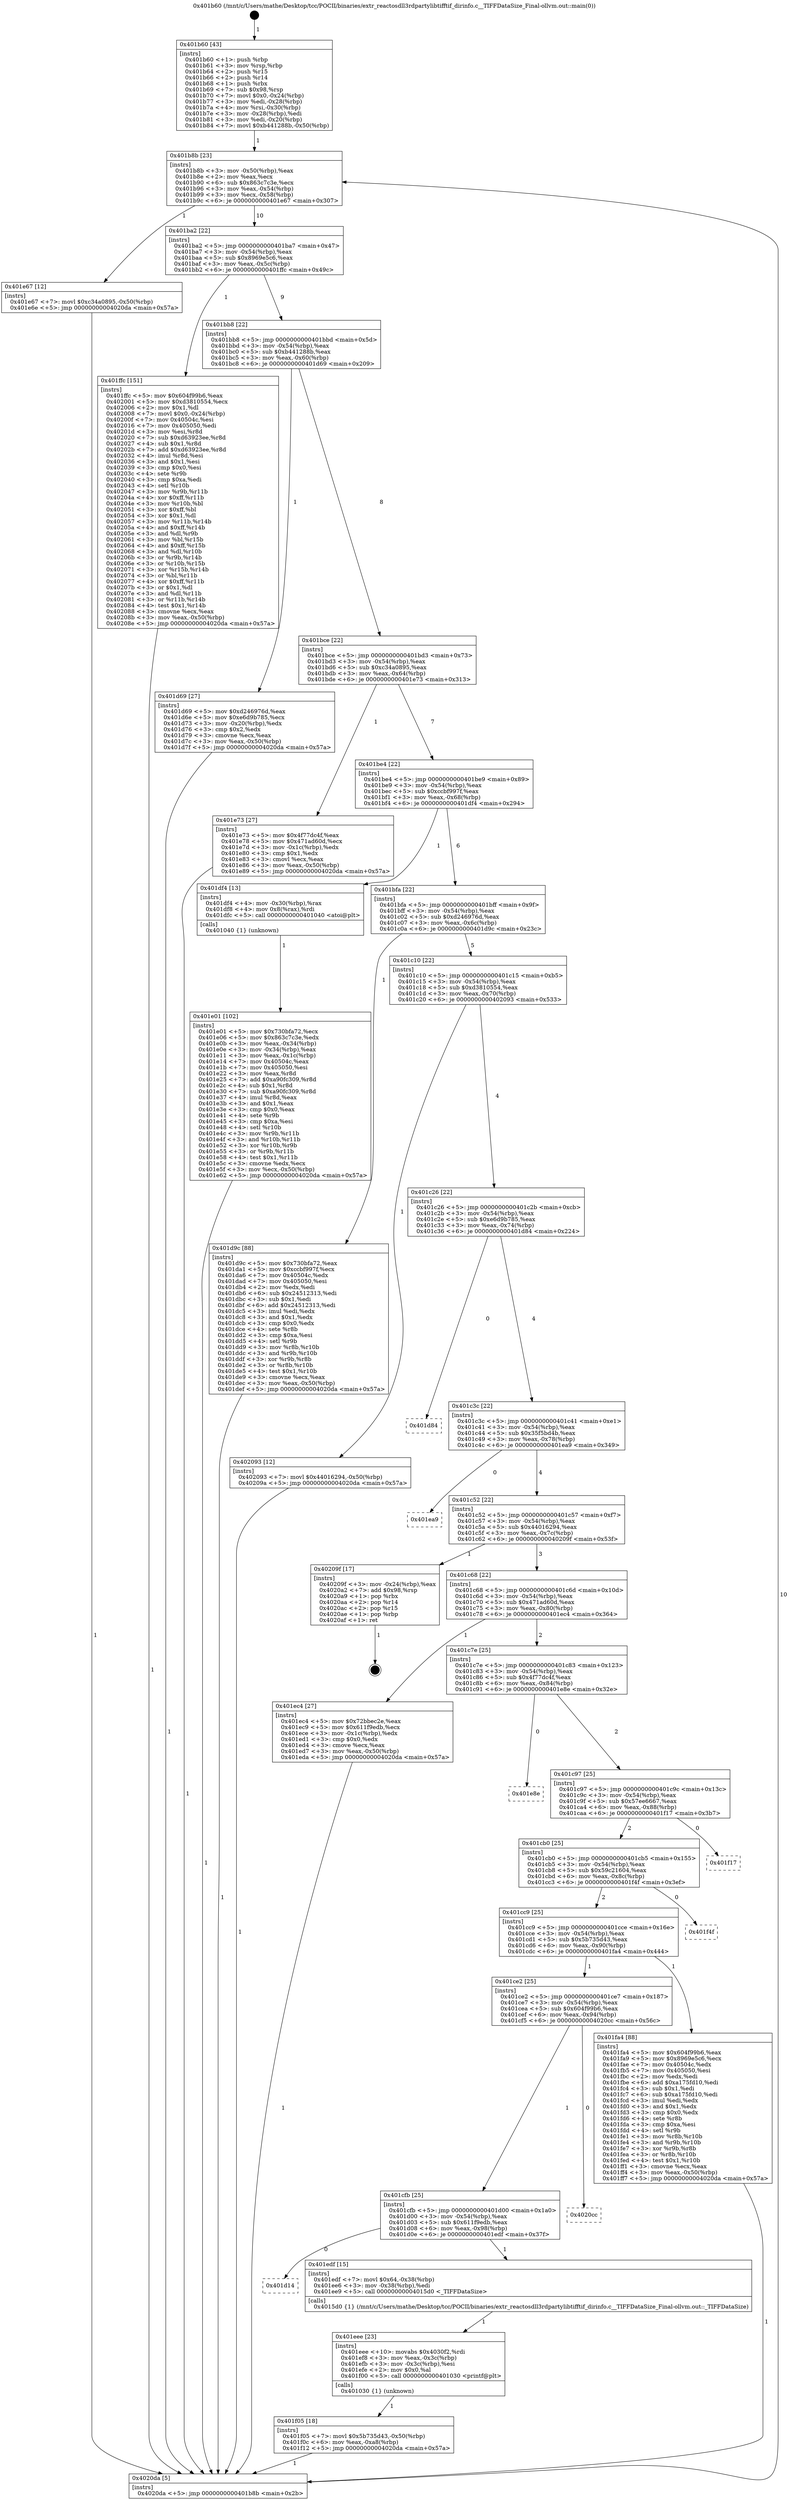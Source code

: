 digraph "0x401b60" {
  label = "0x401b60 (/mnt/c/Users/mathe/Desktop/tcc/POCII/binaries/extr_reactosdll3rdpartylibtifftif_dirinfo.c__TIFFDataSize_Final-ollvm.out::main(0))"
  labelloc = "t"
  node[shape=record]

  Entry [label="",width=0.3,height=0.3,shape=circle,fillcolor=black,style=filled]
  "0x401b8b" [label="{
     0x401b8b [23]\l
     | [instrs]\l
     &nbsp;&nbsp;0x401b8b \<+3\>: mov -0x50(%rbp),%eax\l
     &nbsp;&nbsp;0x401b8e \<+2\>: mov %eax,%ecx\l
     &nbsp;&nbsp;0x401b90 \<+6\>: sub $0x863c7c3e,%ecx\l
     &nbsp;&nbsp;0x401b96 \<+3\>: mov %eax,-0x54(%rbp)\l
     &nbsp;&nbsp;0x401b99 \<+3\>: mov %ecx,-0x58(%rbp)\l
     &nbsp;&nbsp;0x401b9c \<+6\>: je 0000000000401e67 \<main+0x307\>\l
  }"]
  "0x401e67" [label="{
     0x401e67 [12]\l
     | [instrs]\l
     &nbsp;&nbsp;0x401e67 \<+7\>: movl $0xc34a0895,-0x50(%rbp)\l
     &nbsp;&nbsp;0x401e6e \<+5\>: jmp 00000000004020da \<main+0x57a\>\l
  }"]
  "0x401ba2" [label="{
     0x401ba2 [22]\l
     | [instrs]\l
     &nbsp;&nbsp;0x401ba2 \<+5\>: jmp 0000000000401ba7 \<main+0x47\>\l
     &nbsp;&nbsp;0x401ba7 \<+3\>: mov -0x54(%rbp),%eax\l
     &nbsp;&nbsp;0x401baa \<+5\>: sub $0x8969e5c6,%eax\l
     &nbsp;&nbsp;0x401baf \<+3\>: mov %eax,-0x5c(%rbp)\l
     &nbsp;&nbsp;0x401bb2 \<+6\>: je 0000000000401ffc \<main+0x49c\>\l
  }"]
  Exit [label="",width=0.3,height=0.3,shape=circle,fillcolor=black,style=filled,peripheries=2]
  "0x401ffc" [label="{
     0x401ffc [151]\l
     | [instrs]\l
     &nbsp;&nbsp;0x401ffc \<+5\>: mov $0x604f99b6,%eax\l
     &nbsp;&nbsp;0x402001 \<+5\>: mov $0xd3810554,%ecx\l
     &nbsp;&nbsp;0x402006 \<+2\>: mov $0x1,%dl\l
     &nbsp;&nbsp;0x402008 \<+7\>: movl $0x0,-0x24(%rbp)\l
     &nbsp;&nbsp;0x40200f \<+7\>: mov 0x40504c,%esi\l
     &nbsp;&nbsp;0x402016 \<+7\>: mov 0x405050,%edi\l
     &nbsp;&nbsp;0x40201d \<+3\>: mov %esi,%r8d\l
     &nbsp;&nbsp;0x402020 \<+7\>: sub $0xd63923ee,%r8d\l
     &nbsp;&nbsp;0x402027 \<+4\>: sub $0x1,%r8d\l
     &nbsp;&nbsp;0x40202b \<+7\>: add $0xd63923ee,%r8d\l
     &nbsp;&nbsp;0x402032 \<+4\>: imul %r8d,%esi\l
     &nbsp;&nbsp;0x402036 \<+3\>: and $0x1,%esi\l
     &nbsp;&nbsp;0x402039 \<+3\>: cmp $0x0,%esi\l
     &nbsp;&nbsp;0x40203c \<+4\>: sete %r9b\l
     &nbsp;&nbsp;0x402040 \<+3\>: cmp $0xa,%edi\l
     &nbsp;&nbsp;0x402043 \<+4\>: setl %r10b\l
     &nbsp;&nbsp;0x402047 \<+3\>: mov %r9b,%r11b\l
     &nbsp;&nbsp;0x40204a \<+4\>: xor $0xff,%r11b\l
     &nbsp;&nbsp;0x40204e \<+3\>: mov %r10b,%bl\l
     &nbsp;&nbsp;0x402051 \<+3\>: xor $0xff,%bl\l
     &nbsp;&nbsp;0x402054 \<+3\>: xor $0x1,%dl\l
     &nbsp;&nbsp;0x402057 \<+3\>: mov %r11b,%r14b\l
     &nbsp;&nbsp;0x40205a \<+4\>: and $0xff,%r14b\l
     &nbsp;&nbsp;0x40205e \<+3\>: and %dl,%r9b\l
     &nbsp;&nbsp;0x402061 \<+3\>: mov %bl,%r15b\l
     &nbsp;&nbsp;0x402064 \<+4\>: and $0xff,%r15b\l
     &nbsp;&nbsp;0x402068 \<+3\>: and %dl,%r10b\l
     &nbsp;&nbsp;0x40206b \<+3\>: or %r9b,%r14b\l
     &nbsp;&nbsp;0x40206e \<+3\>: or %r10b,%r15b\l
     &nbsp;&nbsp;0x402071 \<+3\>: xor %r15b,%r14b\l
     &nbsp;&nbsp;0x402074 \<+3\>: or %bl,%r11b\l
     &nbsp;&nbsp;0x402077 \<+4\>: xor $0xff,%r11b\l
     &nbsp;&nbsp;0x40207b \<+3\>: or $0x1,%dl\l
     &nbsp;&nbsp;0x40207e \<+3\>: and %dl,%r11b\l
     &nbsp;&nbsp;0x402081 \<+3\>: or %r11b,%r14b\l
     &nbsp;&nbsp;0x402084 \<+4\>: test $0x1,%r14b\l
     &nbsp;&nbsp;0x402088 \<+3\>: cmovne %ecx,%eax\l
     &nbsp;&nbsp;0x40208b \<+3\>: mov %eax,-0x50(%rbp)\l
     &nbsp;&nbsp;0x40208e \<+5\>: jmp 00000000004020da \<main+0x57a\>\l
  }"]
  "0x401bb8" [label="{
     0x401bb8 [22]\l
     | [instrs]\l
     &nbsp;&nbsp;0x401bb8 \<+5\>: jmp 0000000000401bbd \<main+0x5d\>\l
     &nbsp;&nbsp;0x401bbd \<+3\>: mov -0x54(%rbp),%eax\l
     &nbsp;&nbsp;0x401bc0 \<+5\>: sub $0xb441288b,%eax\l
     &nbsp;&nbsp;0x401bc5 \<+3\>: mov %eax,-0x60(%rbp)\l
     &nbsp;&nbsp;0x401bc8 \<+6\>: je 0000000000401d69 \<main+0x209\>\l
  }"]
  "0x401f05" [label="{
     0x401f05 [18]\l
     | [instrs]\l
     &nbsp;&nbsp;0x401f05 \<+7\>: movl $0x5b735d43,-0x50(%rbp)\l
     &nbsp;&nbsp;0x401f0c \<+6\>: mov %eax,-0xa8(%rbp)\l
     &nbsp;&nbsp;0x401f12 \<+5\>: jmp 00000000004020da \<main+0x57a\>\l
  }"]
  "0x401d69" [label="{
     0x401d69 [27]\l
     | [instrs]\l
     &nbsp;&nbsp;0x401d69 \<+5\>: mov $0xd246976d,%eax\l
     &nbsp;&nbsp;0x401d6e \<+5\>: mov $0xe6d9b785,%ecx\l
     &nbsp;&nbsp;0x401d73 \<+3\>: mov -0x20(%rbp),%edx\l
     &nbsp;&nbsp;0x401d76 \<+3\>: cmp $0x2,%edx\l
     &nbsp;&nbsp;0x401d79 \<+3\>: cmovne %ecx,%eax\l
     &nbsp;&nbsp;0x401d7c \<+3\>: mov %eax,-0x50(%rbp)\l
     &nbsp;&nbsp;0x401d7f \<+5\>: jmp 00000000004020da \<main+0x57a\>\l
  }"]
  "0x401bce" [label="{
     0x401bce [22]\l
     | [instrs]\l
     &nbsp;&nbsp;0x401bce \<+5\>: jmp 0000000000401bd3 \<main+0x73\>\l
     &nbsp;&nbsp;0x401bd3 \<+3\>: mov -0x54(%rbp),%eax\l
     &nbsp;&nbsp;0x401bd6 \<+5\>: sub $0xc34a0895,%eax\l
     &nbsp;&nbsp;0x401bdb \<+3\>: mov %eax,-0x64(%rbp)\l
     &nbsp;&nbsp;0x401bde \<+6\>: je 0000000000401e73 \<main+0x313\>\l
  }"]
  "0x4020da" [label="{
     0x4020da [5]\l
     | [instrs]\l
     &nbsp;&nbsp;0x4020da \<+5\>: jmp 0000000000401b8b \<main+0x2b\>\l
  }"]
  "0x401b60" [label="{
     0x401b60 [43]\l
     | [instrs]\l
     &nbsp;&nbsp;0x401b60 \<+1\>: push %rbp\l
     &nbsp;&nbsp;0x401b61 \<+3\>: mov %rsp,%rbp\l
     &nbsp;&nbsp;0x401b64 \<+2\>: push %r15\l
     &nbsp;&nbsp;0x401b66 \<+2\>: push %r14\l
     &nbsp;&nbsp;0x401b68 \<+1\>: push %rbx\l
     &nbsp;&nbsp;0x401b69 \<+7\>: sub $0x98,%rsp\l
     &nbsp;&nbsp;0x401b70 \<+7\>: movl $0x0,-0x24(%rbp)\l
     &nbsp;&nbsp;0x401b77 \<+3\>: mov %edi,-0x28(%rbp)\l
     &nbsp;&nbsp;0x401b7a \<+4\>: mov %rsi,-0x30(%rbp)\l
     &nbsp;&nbsp;0x401b7e \<+3\>: mov -0x28(%rbp),%edi\l
     &nbsp;&nbsp;0x401b81 \<+3\>: mov %edi,-0x20(%rbp)\l
     &nbsp;&nbsp;0x401b84 \<+7\>: movl $0xb441288b,-0x50(%rbp)\l
  }"]
  "0x401eee" [label="{
     0x401eee [23]\l
     | [instrs]\l
     &nbsp;&nbsp;0x401eee \<+10\>: movabs $0x4030f2,%rdi\l
     &nbsp;&nbsp;0x401ef8 \<+3\>: mov %eax,-0x3c(%rbp)\l
     &nbsp;&nbsp;0x401efb \<+3\>: mov -0x3c(%rbp),%esi\l
     &nbsp;&nbsp;0x401efe \<+2\>: mov $0x0,%al\l
     &nbsp;&nbsp;0x401f00 \<+5\>: call 0000000000401030 \<printf@plt\>\l
     | [calls]\l
     &nbsp;&nbsp;0x401030 \{1\} (unknown)\l
  }"]
  "0x401e73" [label="{
     0x401e73 [27]\l
     | [instrs]\l
     &nbsp;&nbsp;0x401e73 \<+5\>: mov $0x4f77dc4f,%eax\l
     &nbsp;&nbsp;0x401e78 \<+5\>: mov $0x471ad60d,%ecx\l
     &nbsp;&nbsp;0x401e7d \<+3\>: mov -0x1c(%rbp),%edx\l
     &nbsp;&nbsp;0x401e80 \<+3\>: cmp $0x1,%edx\l
     &nbsp;&nbsp;0x401e83 \<+3\>: cmovl %ecx,%eax\l
     &nbsp;&nbsp;0x401e86 \<+3\>: mov %eax,-0x50(%rbp)\l
     &nbsp;&nbsp;0x401e89 \<+5\>: jmp 00000000004020da \<main+0x57a\>\l
  }"]
  "0x401be4" [label="{
     0x401be4 [22]\l
     | [instrs]\l
     &nbsp;&nbsp;0x401be4 \<+5\>: jmp 0000000000401be9 \<main+0x89\>\l
     &nbsp;&nbsp;0x401be9 \<+3\>: mov -0x54(%rbp),%eax\l
     &nbsp;&nbsp;0x401bec \<+5\>: sub $0xccbf997f,%eax\l
     &nbsp;&nbsp;0x401bf1 \<+3\>: mov %eax,-0x68(%rbp)\l
     &nbsp;&nbsp;0x401bf4 \<+6\>: je 0000000000401df4 \<main+0x294\>\l
  }"]
  "0x401d14" [label="{
     0x401d14\l
  }", style=dashed]
  "0x401df4" [label="{
     0x401df4 [13]\l
     | [instrs]\l
     &nbsp;&nbsp;0x401df4 \<+4\>: mov -0x30(%rbp),%rax\l
     &nbsp;&nbsp;0x401df8 \<+4\>: mov 0x8(%rax),%rdi\l
     &nbsp;&nbsp;0x401dfc \<+5\>: call 0000000000401040 \<atoi@plt\>\l
     | [calls]\l
     &nbsp;&nbsp;0x401040 \{1\} (unknown)\l
  }"]
  "0x401bfa" [label="{
     0x401bfa [22]\l
     | [instrs]\l
     &nbsp;&nbsp;0x401bfa \<+5\>: jmp 0000000000401bff \<main+0x9f\>\l
     &nbsp;&nbsp;0x401bff \<+3\>: mov -0x54(%rbp),%eax\l
     &nbsp;&nbsp;0x401c02 \<+5\>: sub $0xd246976d,%eax\l
     &nbsp;&nbsp;0x401c07 \<+3\>: mov %eax,-0x6c(%rbp)\l
     &nbsp;&nbsp;0x401c0a \<+6\>: je 0000000000401d9c \<main+0x23c\>\l
  }"]
  "0x401edf" [label="{
     0x401edf [15]\l
     | [instrs]\l
     &nbsp;&nbsp;0x401edf \<+7\>: movl $0x64,-0x38(%rbp)\l
     &nbsp;&nbsp;0x401ee6 \<+3\>: mov -0x38(%rbp),%edi\l
     &nbsp;&nbsp;0x401ee9 \<+5\>: call 00000000004015d0 \<_TIFFDataSize\>\l
     | [calls]\l
     &nbsp;&nbsp;0x4015d0 \{1\} (/mnt/c/Users/mathe/Desktop/tcc/POCII/binaries/extr_reactosdll3rdpartylibtifftif_dirinfo.c__TIFFDataSize_Final-ollvm.out::_TIFFDataSize)\l
  }"]
  "0x401d9c" [label="{
     0x401d9c [88]\l
     | [instrs]\l
     &nbsp;&nbsp;0x401d9c \<+5\>: mov $0x730bfa72,%eax\l
     &nbsp;&nbsp;0x401da1 \<+5\>: mov $0xccbf997f,%ecx\l
     &nbsp;&nbsp;0x401da6 \<+7\>: mov 0x40504c,%edx\l
     &nbsp;&nbsp;0x401dad \<+7\>: mov 0x405050,%esi\l
     &nbsp;&nbsp;0x401db4 \<+2\>: mov %edx,%edi\l
     &nbsp;&nbsp;0x401db6 \<+6\>: sub $0x24512313,%edi\l
     &nbsp;&nbsp;0x401dbc \<+3\>: sub $0x1,%edi\l
     &nbsp;&nbsp;0x401dbf \<+6\>: add $0x24512313,%edi\l
     &nbsp;&nbsp;0x401dc5 \<+3\>: imul %edi,%edx\l
     &nbsp;&nbsp;0x401dc8 \<+3\>: and $0x1,%edx\l
     &nbsp;&nbsp;0x401dcb \<+3\>: cmp $0x0,%edx\l
     &nbsp;&nbsp;0x401dce \<+4\>: sete %r8b\l
     &nbsp;&nbsp;0x401dd2 \<+3\>: cmp $0xa,%esi\l
     &nbsp;&nbsp;0x401dd5 \<+4\>: setl %r9b\l
     &nbsp;&nbsp;0x401dd9 \<+3\>: mov %r8b,%r10b\l
     &nbsp;&nbsp;0x401ddc \<+3\>: and %r9b,%r10b\l
     &nbsp;&nbsp;0x401ddf \<+3\>: xor %r9b,%r8b\l
     &nbsp;&nbsp;0x401de2 \<+3\>: or %r8b,%r10b\l
     &nbsp;&nbsp;0x401de5 \<+4\>: test $0x1,%r10b\l
     &nbsp;&nbsp;0x401de9 \<+3\>: cmovne %ecx,%eax\l
     &nbsp;&nbsp;0x401dec \<+3\>: mov %eax,-0x50(%rbp)\l
     &nbsp;&nbsp;0x401def \<+5\>: jmp 00000000004020da \<main+0x57a\>\l
  }"]
  "0x401c10" [label="{
     0x401c10 [22]\l
     | [instrs]\l
     &nbsp;&nbsp;0x401c10 \<+5\>: jmp 0000000000401c15 \<main+0xb5\>\l
     &nbsp;&nbsp;0x401c15 \<+3\>: mov -0x54(%rbp),%eax\l
     &nbsp;&nbsp;0x401c18 \<+5\>: sub $0xd3810554,%eax\l
     &nbsp;&nbsp;0x401c1d \<+3\>: mov %eax,-0x70(%rbp)\l
     &nbsp;&nbsp;0x401c20 \<+6\>: je 0000000000402093 \<main+0x533\>\l
  }"]
  "0x401e01" [label="{
     0x401e01 [102]\l
     | [instrs]\l
     &nbsp;&nbsp;0x401e01 \<+5\>: mov $0x730bfa72,%ecx\l
     &nbsp;&nbsp;0x401e06 \<+5\>: mov $0x863c7c3e,%edx\l
     &nbsp;&nbsp;0x401e0b \<+3\>: mov %eax,-0x34(%rbp)\l
     &nbsp;&nbsp;0x401e0e \<+3\>: mov -0x34(%rbp),%eax\l
     &nbsp;&nbsp;0x401e11 \<+3\>: mov %eax,-0x1c(%rbp)\l
     &nbsp;&nbsp;0x401e14 \<+7\>: mov 0x40504c,%eax\l
     &nbsp;&nbsp;0x401e1b \<+7\>: mov 0x405050,%esi\l
     &nbsp;&nbsp;0x401e22 \<+3\>: mov %eax,%r8d\l
     &nbsp;&nbsp;0x401e25 \<+7\>: add $0xa90fc309,%r8d\l
     &nbsp;&nbsp;0x401e2c \<+4\>: sub $0x1,%r8d\l
     &nbsp;&nbsp;0x401e30 \<+7\>: sub $0xa90fc309,%r8d\l
     &nbsp;&nbsp;0x401e37 \<+4\>: imul %r8d,%eax\l
     &nbsp;&nbsp;0x401e3b \<+3\>: and $0x1,%eax\l
     &nbsp;&nbsp;0x401e3e \<+3\>: cmp $0x0,%eax\l
     &nbsp;&nbsp;0x401e41 \<+4\>: sete %r9b\l
     &nbsp;&nbsp;0x401e45 \<+3\>: cmp $0xa,%esi\l
     &nbsp;&nbsp;0x401e48 \<+4\>: setl %r10b\l
     &nbsp;&nbsp;0x401e4c \<+3\>: mov %r9b,%r11b\l
     &nbsp;&nbsp;0x401e4f \<+3\>: and %r10b,%r11b\l
     &nbsp;&nbsp;0x401e52 \<+3\>: xor %r10b,%r9b\l
     &nbsp;&nbsp;0x401e55 \<+3\>: or %r9b,%r11b\l
     &nbsp;&nbsp;0x401e58 \<+4\>: test $0x1,%r11b\l
     &nbsp;&nbsp;0x401e5c \<+3\>: cmovne %edx,%ecx\l
     &nbsp;&nbsp;0x401e5f \<+3\>: mov %ecx,-0x50(%rbp)\l
     &nbsp;&nbsp;0x401e62 \<+5\>: jmp 00000000004020da \<main+0x57a\>\l
  }"]
  "0x401cfb" [label="{
     0x401cfb [25]\l
     | [instrs]\l
     &nbsp;&nbsp;0x401cfb \<+5\>: jmp 0000000000401d00 \<main+0x1a0\>\l
     &nbsp;&nbsp;0x401d00 \<+3\>: mov -0x54(%rbp),%eax\l
     &nbsp;&nbsp;0x401d03 \<+5\>: sub $0x611f9edb,%eax\l
     &nbsp;&nbsp;0x401d08 \<+6\>: mov %eax,-0x98(%rbp)\l
     &nbsp;&nbsp;0x401d0e \<+6\>: je 0000000000401edf \<main+0x37f\>\l
  }"]
  "0x402093" [label="{
     0x402093 [12]\l
     | [instrs]\l
     &nbsp;&nbsp;0x402093 \<+7\>: movl $0x44016294,-0x50(%rbp)\l
     &nbsp;&nbsp;0x40209a \<+5\>: jmp 00000000004020da \<main+0x57a\>\l
  }"]
  "0x401c26" [label="{
     0x401c26 [22]\l
     | [instrs]\l
     &nbsp;&nbsp;0x401c26 \<+5\>: jmp 0000000000401c2b \<main+0xcb\>\l
     &nbsp;&nbsp;0x401c2b \<+3\>: mov -0x54(%rbp),%eax\l
     &nbsp;&nbsp;0x401c2e \<+5\>: sub $0xe6d9b785,%eax\l
     &nbsp;&nbsp;0x401c33 \<+3\>: mov %eax,-0x74(%rbp)\l
     &nbsp;&nbsp;0x401c36 \<+6\>: je 0000000000401d84 \<main+0x224\>\l
  }"]
  "0x4020cc" [label="{
     0x4020cc\l
  }", style=dashed]
  "0x401d84" [label="{
     0x401d84\l
  }", style=dashed]
  "0x401c3c" [label="{
     0x401c3c [22]\l
     | [instrs]\l
     &nbsp;&nbsp;0x401c3c \<+5\>: jmp 0000000000401c41 \<main+0xe1\>\l
     &nbsp;&nbsp;0x401c41 \<+3\>: mov -0x54(%rbp),%eax\l
     &nbsp;&nbsp;0x401c44 \<+5\>: sub $0x35f5bd4b,%eax\l
     &nbsp;&nbsp;0x401c49 \<+3\>: mov %eax,-0x78(%rbp)\l
     &nbsp;&nbsp;0x401c4c \<+6\>: je 0000000000401ea9 \<main+0x349\>\l
  }"]
  "0x401ce2" [label="{
     0x401ce2 [25]\l
     | [instrs]\l
     &nbsp;&nbsp;0x401ce2 \<+5\>: jmp 0000000000401ce7 \<main+0x187\>\l
     &nbsp;&nbsp;0x401ce7 \<+3\>: mov -0x54(%rbp),%eax\l
     &nbsp;&nbsp;0x401cea \<+5\>: sub $0x604f99b6,%eax\l
     &nbsp;&nbsp;0x401cef \<+6\>: mov %eax,-0x94(%rbp)\l
     &nbsp;&nbsp;0x401cf5 \<+6\>: je 00000000004020cc \<main+0x56c\>\l
  }"]
  "0x401ea9" [label="{
     0x401ea9\l
  }", style=dashed]
  "0x401c52" [label="{
     0x401c52 [22]\l
     | [instrs]\l
     &nbsp;&nbsp;0x401c52 \<+5\>: jmp 0000000000401c57 \<main+0xf7\>\l
     &nbsp;&nbsp;0x401c57 \<+3\>: mov -0x54(%rbp),%eax\l
     &nbsp;&nbsp;0x401c5a \<+5\>: sub $0x44016294,%eax\l
     &nbsp;&nbsp;0x401c5f \<+3\>: mov %eax,-0x7c(%rbp)\l
     &nbsp;&nbsp;0x401c62 \<+6\>: je 000000000040209f \<main+0x53f\>\l
  }"]
  "0x401fa4" [label="{
     0x401fa4 [88]\l
     | [instrs]\l
     &nbsp;&nbsp;0x401fa4 \<+5\>: mov $0x604f99b6,%eax\l
     &nbsp;&nbsp;0x401fa9 \<+5\>: mov $0x8969e5c6,%ecx\l
     &nbsp;&nbsp;0x401fae \<+7\>: mov 0x40504c,%edx\l
     &nbsp;&nbsp;0x401fb5 \<+7\>: mov 0x405050,%esi\l
     &nbsp;&nbsp;0x401fbc \<+2\>: mov %edx,%edi\l
     &nbsp;&nbsp;0x401fbe \<+6\>: add $0xa175fd10,%edi\l
     &nbsp;&nbsp;0x401fc4 \<+3\>: sub $0x1,%edi\l
     &nbsp;&nbsp;0x401fc7 \<+6\>: sub $0xa175fd10,%edi\l
     &nbsp;&nbsp;0x401fcd \<+3\>: imul %edi,%edx\l
     &nbsp;&nbsp;0x401fd0 \<+3\>: and $0x1,%edx\l
     &nbsp;&nbsp;0x401fd3 \<+3\>: cmp $0x0,%edx\l
     &nbsp;&nbsp;0x401fd6 \<+4\>: sete %r8b\l
     &nbsp;&nbsp;0x401fda \<+3\>: cmp $0xa,%esi\l
     &nbsp;&nbsp;0x401fdd \<+4\>: setl %r9b\l
     &nbsp;&nbsp;0x401fe1 \<+3\>: mov %r8b,%r10b\l
     &nbsp;&nbsp;0x401fe4 \<+3\>: and %r9b,%r10b\l
     &nbsp;&nbsp;0x401fe7 \<+3\>: xor %r9b,%r8b\l
     &nbsp;&nbsp;0x401fea \<+3\>: or %r8b,%r10b\l
     &nbsp;&nbsp;0x401fed \<+4\>: test $0x1,%r10b\l
     &nbsp;&nbsp;0x401ff1 \<+3\>: cmovne %ecx,%eax\l
     &nbsp;&nbsp;0x401ff4 \<+3\>: mov %eax,-0x50(%rbp)\l
     &nbsp;&nbsp;0x401ff7 \<+5\>: jmp 00000000004020da \<main+0x57a\>\l
  }"]
  "0x40209f" [label="{
     0x40209f [17]\l
     | [instrs]\l
     &nbsp;&nbsp;0x40209f \<+3\>: mov -0x24(%rbp),%eax\l
     &nbsp;&nbsp;0x4020a2 \<+7\>: add $0x98,%rsp\l
     &nbsp;&nbsp;0x4020a9 \<+1\>: pop %rbx\l
     &nbsp;&nbsp;0x4020aa \<+2\>: pop %r14\l
     &nbsp;&nbsp;0x4020ac \<+2\>: pop %r15\l
     &nbsp;&nbsp;0x4020ae \<+1\>: pop %rbp\l
     &nbsp;&nbsp;0x4020af \<+1\>: ret\l
  }"]
  "0x401c68" [label="{
     0x401c68 [22]\l
     | [instrs]\l
     &nbsp;&nbsp;0x401c68 \<+5\>: jmp 0000000000401c6d \<main+0x10d\>\l
     &nbsp;&nbsp;0x401c6d \<+3\>: mov -0x54(%rbp),%eax\l
     &nbsp;&nbsp;0x401c70 \<+5\>: sub $0x471ad60d,%eax\l
     &nbsp;&nbsp;0x401c75 \<+3\>: mov %eax,-0x80(%rbp)\l
     &nbsp;&nbsp;0x401c78 \<+6\>: je 0000000000401ec4 \<main+0x364\>\l
  }"]
  "0x401cc9" [label="{
     0x401cc9 [25]\l
     | [instrs]\l
     &nbsp;&nbsp;0x401cc9 \<+5\>: jmp 0000000000401cce \<main+0x16e\>\l
     &nbsp;&nbsp;0x401cce \<+3\>: mov -0x54(%rbp),%eax\l
     &nbsp;&nbsp;0x401cd1 \<+5\>: sub $0x5b735d43,%eax\l
     &nbsp;&nbsp;0x401cd6 \<+6\>: mov %eax,-0x90(%rbp)\l
     &nbsp;&nbsp;0x401cdc \<+6\>: je 0000000000401fa4 \<main+0x444\>\l
  }"]
  "0x401ec4" [label="{
     0x401ec4 [27]\l
     | [instrs]\l
     &nbsp;&nbsp;0x401ec4 \<+5\>: mov $0x72bbec2e,%eax\l
     &nbsp;&nbsp;0x401ec9 \<+5\>: mov $0x611f9edb,%ecx\l
     &nbsp;&nbsp;0x401ece \<+3\>: mov -0x1c(%rbp),%edx\l
     &nbsp;&nbsp;0x401ed1 \<+3\>: cmp $0x0,%edx\l
     &nbsp;&nbsp;0x401ed4 \<+3\>: cmove %ecx,%eax\l
     &nbsp;&nbsp;0x401ed7 \<+3\>: mov %eax,-0x50(%rbp)\l
     &nbsp;&nbsp;0x401eda \<+5\>: jmp 00000000004020da \<main+0x57a\>\l
  }"]
  "0x401c7e" [label="{
     0x401c7e [25]\l
     | [instrs]\l
     &nbsp;&nbsp;0x401c7e \<+5\>: jmp 0000000000401c83 \<main+0x123\>\l
     &nbsp;&nbsp;0x401c83 \<+3\>: mov -0x54(%rbp),%eax\l
     &nbsp;&nbsp;0x401c86 \<+5\>: sub $0x4f77dc4f,%eax\l
     &nbsp;&nbsp;0x401c8b \<+6\>: mov %eax,-0x84(%rbp)\l
     &nbsp;&nbsp;0x401c91 \<+6\>: je 0000000000401e8e \<main+0x32e\>\l
  }"]
  "0x401f4f" [label="{
     0x401f4f\l
  }", style=dashed]
  "0x401e8e" [label="{
     0x401e8e\l
  }", style=dashed]
  "0x401c97" [label="{
     0x401c97 [25]\l
     | [instrs]\l
     &nbsp;&nbsp;0x401c97 \<+5\>: jmp 0000000000401c9c \<main+0x13c\>\l
     &nbsp;&nbsp;0x401c9c \<+3\>: mov -0x54(%rbp),%eax\l
     &nbsp;&nbsp;0x401c9f \<+5\>: sub $0x57ee6667,%eax\l
     &nbsp;&nbsp;0x401ca4 \<+6\>: mov %eax,-0x88(%rbp)\l
     &nbsp;&nbsp;0x401caa \<+6\>: je 0000000000401f17 \<main+0x3b7\>\l
  }"]
  "0x401cb0" [label="{
     0x401cb0 [25]\l
     | [instrs]\l
     &nbsp;&nbsp;0x401cb0 \<+5\>: jmp 0000000000401cb5 \<main+0x155\>\l
     &nbsp;&nbsp;0x401cb5 \<+3\>: mov -0x54(%rbp),%eax\l
     &nbsp;&nbsp;0x401cb8 \<+5\>: sub $0x59c21604,%eax\l
     &nbsp;&nbsp;0x401cbd \<+6\>: mov %eax,-0x8c(%rbp)\l
     &nbsp;&nbsp;0x401cc3 \<+6\>: je 0000000000401f4f \<main+0x3ef\>\l
  }"]
  "0x401f17" [label="{
     0x401f17\l
  }", style=dashed]
  Entry -> "0x401b60" [label=" 1"]
  "0x401b8b" -> "0x401e67" [label=" 1"]
  "0x401b8b" -> "0x401ba2" [label=" 10"]
  "0x40209f" -> Exit [label=" 1"]
  "0x401ba2" -> "0x401ffc" [label=" 1"]
  "0x401ba2" -> "0x401bb8" [label=" 9"]
  "0x402093" -> "0x4020da" [label=" 1"]
  "0x401bb8" -> "0x401d69" [label=" 1"]
  "0x401bb8" -> "0x401bce" [label=" 8"]
  "0x401d69" -> "0x4020da" [label=" 1"]
  "0x401b60" -> "0x401b8b" [label=" 1"]
  "0x4020da" -> "0x401b8b" [label=" 10"]
  "0x401ffc" -> "0x4020da" [label=" 1"]
  "0x401bce" -> "0x401e73" [label=" 1"]
  "0x401bce" -> "0x401be4" [label=" 7"]
  "0x401fa4" -> "0x4020da" [label=" 1"]
  "0x401be4" -> "0x401df4" [label=" 1"]
  "0x401be4" -> "0x401bfa" [label=" 6"]
  "0x401f05" -> "0x4020da" [label=" 1"]
  "0x401bfa" -> "0x401d9c" [label=" 1"]
  "0x401bfa" -> "0x401c10" [label=" 5"]
  "0x401d9c" -> "0x4020da" [label=" 1"]
  "0x401df4" -> "0x401e01" [label=" 1"]
  "0x401e01" -> "0x4020da" [label=" 1"]
  "0x401e67" -> "0x4020da" [label=" 1"]
  "0x401e73" -> "0x4020da" [label=" 1"]
  "0x401eee" -> "0x401f05" [label=" 1"]
  "0x401c10" -> "0x402093" [label=" 1"]
  "0x401c10" -> "0x401c26" [label=" 4"]
  "0x401cfb" -> "0x401d14" [label=" 0"]
  "0x401c26" -> "0x401d84" [label=" 0"]
  "0x401c26" -> "0x401c3c" [label=" 4"]
  "0x401cfb" -> "0x401edf" [label=" 1"]
  "0x401c3c" -> "0x401ea9" [label=" 0"]
  "0x401c3c" -> "0x401c52" [label=" 4"]
  "0x401ce2" -> "0x401cfb" [label=" 1"]
  "0x401c52" -> "0x40209f" [label=" 1"]
  "0x401c52" -> "0x401c68" [label=" 3"]
  "0x401ce2" -> "0x4020cc" [label=" 0"]
  "0x401c68" -> "0x401ec4" [label=" 1"]
  "0x401c68" -> "0x401c7e" [label=" 2"]
  "0x401ec4" -> "0x4020da" [label=" 1"]
  "0x401cc9" -> "0x401ce2" [label=" 1"]
  "0x401c7e" -> "0x401e8e" [label=" 0"]
  "0x401c7e" -> "0x401c97" [label=" 2"]
  "0x401cc9" -> "0x401fa4" [label=" 1"]
  "0x401c97" -> "0x401f17" [label=" 0"]
  "0x401c97" -> "0x401cb0" [label=" 2"]
  "0x401edf" -> "0x401eee" [label=" 1"]
  "0x401cb0" -> "0x401f4f" [label=" 0"]
  "0x401cb0" -> "0x401cc9" [label=" 2"]
}
